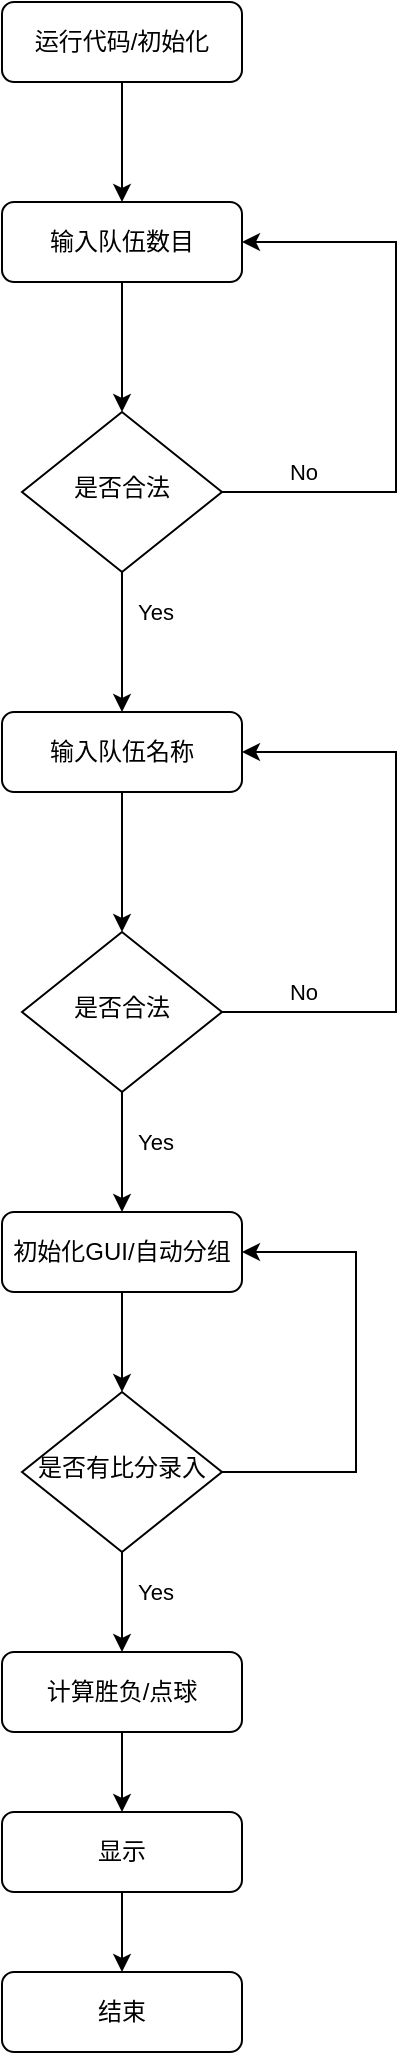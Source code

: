 <mxfile version="14.5.7" type="github">
  <diagram id="C5RBs43oDa-KdzZeNtuy" name="Page-1">
    <mxGraphModel dx="865" dy="488" grid="1" gridSize="10" guides="1" tooltips="1" connect="1" arrows="1" fold="1" page="1" pageScale="1" pageWidth="827" pageHeight="1169" math="0" shadow="0">
      <root>
        <mxCell id="WIyWlLk6GJQsqaUBKTNV-0" />
        <mxCell id="WIyWlLk6GJQsqaUBKTNV-1" parent="WIyWlLk6GJQsqaUBKTNV-0" />
        <mxCell id="cvyIOPh3GwnWPAFgHhHW-3" value="" style="edgeStyle=orthogonalEdgeStyle;rounded=0;orthogonalLoop=1;jettySize=auto;html=1;" parent="WIyWlLk6GJQsqaUBKTNV-1" source="WIyWlLk6GJQsqaUBKTNV-3" target="cvyIOPh3GwnWPAFgHhHW-0" edge="1">
          <mxGeometry relative="1" as="geometry" />
        </mxCell>
        <mxCell id="WIyWlLk6GJQsqaUBKTNV-3" value="运行代码/初始化" style="rounded=1;whiteSpace=wrap;html=1;fontSize=12;glass=0;strokeWidth=1;shadow=0;" parent="WIyWlLk6GJQsqaUBKTNV-1" vertex="1">
          <mxGeometry x="283" y="15" width="120" height="40" as="geometry" />
        </mxCell>
        <mxCell id="cvyIOPh3GwnWPAFgHhHW-9" value="" style="edgeStyle=orthogonalEdgeStyle;rounded=0;orthogonalLoop=1;jettySize=auto;html=1;" parent="WIyWlLk6GJQsqaUBKTNV-1" source="WIyWlLk6GJQsqaUBKTNV-6" target="cvyIOPh3GwnWPAFgHhHW-8" edge="1">
          <mxGeometry relative="1" as="geometry" />
        </mxCell>
        <mxCell id="0Tj7AunDIOfSnBcaHioP-1" value="" style="edgeStyle=orthogonalEdgeStyle;rounded=0;orthogonalLoop=1;jettySize=auto;html=1;strokeWidth=1;entryX=1;entryY=0.5;entryDx=0;entryDy=0;" edge="1" parent="WIyWlLk6GJQsqaUBKTNV-1" source="WIyWlLk6GJQsqaUBKTNV-6" target="cvyIOPh3GwnWPAFgHhHW-0">
          <mxGeometry relative="1" as="geometry">
            <mxPoint x="463" y="260" as="targetPoint" />
            <Array as="points">
              <mxPoint x="480" y="260" />
              <mxPoint x="480" y="135" />
            </Array>
          </mxGeometry>
        </mxCell>
        <mxCell id="WIyWlLk6GJQsqaUBKTNV-6" value="是否合法" style="rhombus;whiteSpace=wrap;html=1;shadow=0;fontFamily=Helvetica;fontSize=12;align=center;strokeWidth=1;spacing=6;spacingTop=-4;" parent="WIyWlLk6GJQsqaUBKTNV-1" vertex="1">
          <mxGeometry x="293" y="220" width="100" height="80" as="geometry" />
        </mxCell>
        <mxCell id="cvyIOPh3GwnWPAFgHhHW-22" value="" style="edgeStyle=orthogonalEdgeStyle;rounded=0;orthogonalLoop=1;jettySize=auto;html=1;" parent="WIyWlLk6GJQsqaUBKTNV-1" source="WIyWlLk6GJQsqaUBKTNV-11" target="cvyIOPh3GwnWPAFgHhHW-18" edge="1">
          <mxGeometry relative="1" as="geometry" />
        </mxCell>
        <mxCell id="WIyWlLk6GJQsqaUBKTNV-11" value="计算胜负/点球" style="rounded=1;whiteSpace=wrap;html=1;fontSize=12;glass=0;strokeWidth=1;shadow=0;" parent="WIyWlLk6GJQsqaUBKTNV-1" vertex="1">
          <mxGeometry x="283" y="840" width="120" height="40" as="geometry" />
        </mxCell>
        <mxCell id="cvyIOPh3GwnWPAFgHhHW-4" value="" style="edgeStyle=orthogonalEdgeStyle;rounded=0;orthogonalLoop=1;jettySize=auto;html=1;" parent="WIyWlLk6GJQsqaUBKTNV-1" source="cvyIOPh3GwnWPAFgHhHW-0" target="WIyWlLk6GJQsqaUBKTNV-6" edge="1">
          <mxGeometry relative="1" as="geometry" />
        </mxCell>
        <mxCell id="cvyIOPh3GwnWPAFgHhHW-0" value="输入队伍数目" style="rounded=1;whiteSpace=wrap;html=1;fontSize=12;glass=0;strokeWidth=1;shadow=0;" parent="WIyWlLk6GJQsqaUBKTNV-1" vertex="1">
          <mxGeometry x="283" y="115" width="120" height="40" as="geometry" />
        </mxCell>
        <mxCell id="cvyIOPh3GwnWPAFgHhHW-13" value="" style="edgeStyle=orthogonalEdgeStyle;rounded=0;orthogonalLoop=1;jettySize=auto;html=1;" parent="WIyWlLk6GJQsqaUBKTNV-1" source="cvyIOPh3GwnWPAFgHhHW-6" target="cvyIOPh3GwnWPAFgHhHW-11" edge="1">
          <mxGeometry relative="1" as="geometry" />
        </mxCell>
        <mxCell id="0Tj7AunDIOfSnBcaHioP-6" value="" style="edgeStyle=orthogonalEdgeStyle;rounded=0;orthogonalLoop=1;jettySize=auto;html=1;strokeWidth=1;entryX=1;entryY=0.5;entryDx=0;entryDy=0;" edge="1" parent="WIyWlLk6GJQsqaUBKTNV-1" source="cvyIOPh3GwnWPAFgHhHW-6" target="cvyIOPh3GwnWPAFgHhHW-8">
          <mxGeometry relative="1" as="geometry">
            <mxPoint x="463" y="520" as="targetPoint" />
            <Array as="points">
              <mxPoint x="480" y="520" />
              <mxPoint x="480" y="390" />
            </Array>
          </mxGeometry>
        </mxCell>
        <mxCell id="cvyIOPh3GwnWPAFgHhHW-6" value="是否合法" style="rhombus;whiteSpace=wrap;html=1;shadow=0;fontFamily=Helvetica;fontSize=12;align=center;strokeWidth=1;spacing=6;spacingTop=-4;" parent="WIyWlLk6GJQsqaUBKTNV-1" vertex="1">
          <mxGeometry x="293" y="480" width="100" height="80" as="geometry" />
        </mxCell>
        <mxCell id="cvyIOPh3GwnWPAFgHhHW-7" value="" style="edgeStyle=orthogonalEdgeStyle;rounded=0;orthogonalLoop=1;jettySize=auto;html=1;" parent="WIyWlLk6GJQsqaUBKTNV-1" source="cvyIOPh3GwnWPAFgHhHW-8" target="cvyIOPh3GwnWPAFgHhHW-6" edge="1">
          <mxGeometry relative="1" as="geometry" />
        </mxCell>
        <mxCell id="cvyIOPh3GwnWPAFgHhHW-8" value="输入队伍名称" style="rounded=1;whiteSpace=wrap;html=1;fontSize=12;glass=0;strokeWidth=1;shadow=0;" parent="WIyWlLk6GJQsqaUBKTNV-1" vertex="1">
          <mxGeometry x="283" y="370" width="120" height="40" as="geometry" />
        </mxCell>
        <mxCell id="cvyIOPh3GwnWPAFgHhHW-14" value="" style="edgeStyle=orthogonalEdgeStyle;rounded=0;orthogonalLoop=1;jettySize=auto;html=1;" parent="WIyWlLk6GJQsqaUBKTNV-1" source="cvyIOPh3GwnWPAFgHhHW-11" target="cvyIOPh3GwnWPAFgHhHW-12" edge="1">
          <mxGeometry relative="1" as="geometry" />
        </mxCell>
        <mxCell id="cvyIOPh3GwnWPAFgHhHW-11" value="初始化GUI/自动分组" style="rounded=1;whiteSpace=wrap;html=1;fontSize=12;glass=0;strokeWidth=1;shadow=0;" parent="WIyWlLk6GJQsqaUBKTNV-1" vertex="1">
          <mxGeometry x="283" y="620" width="120" height="40" as="geometry" />
        </mxCell>
        <mxCell id="cvyIOPh3GwnWPAFgHhHW-16" value="" style="edgeStyle=orthogonalEdgeStyle;rounded=0;orthogonalLoop=1;jettySize=auto;html=1;entryX=1;entryY=0.5;entryDx=0;entryDy=0;" parent="WIyWlLk6GJQsqaUBKTNV-1" source="cvyIOPh3GwnWPAFgHhHW-12" target="cvyIOPh3GwnWPAFgHhHW-11" edge="1">
          <mxGeometry relative="1" as="geometry">
            <mxPoint x="463.0" y="750.0" as="targetPoint" />
            <Array as="points">
              <mxPoint x="460" y="750" />
              <mxPoint x="460" y="640" />
            </Array>
          </mxGeometry>
        </mxCell>
        <mxCell id="cvyIOPh3GwnWPAFgHhHW-21" value="" style="edgeStyle=orthogonalEdgeStyle;rounded=0;orthogonalLoop=1;jettySize=auto;html=1;" parent="WIyWlLk6GJQsqaUBKTNV-1" source="cvyIOPh3GwnWPAFgHhHW-12" target="WIyWlLk6GJQsqaUBKTNV-11" edge="1">
          <mxGeometry relative="1" as="geometry" />
        </mxCell>
        <mxCell id="cvyIOPh3GwnWPAFgHhHW-12" value="是否有比分录入" style="rhombus;whiteSpace=wrap;html=1;shadow=0;fontFamily=Helvetica;fontSize=12;align=center;strokeWidth=1;spacing=6;spacingTop=-4;" parent="WIyWlLk6GJQsqaUBKTNV-1" vertex="1">
          <mxGeometry x="293" y="710" width="100" height="80" as="geometry" />
        </mxCell>
        <mxCell id="0Tj7AunDIOfSnBcaHioP-10" value="" style="edgeStyle=orthogonalEdgeStyle;rounded=0;orthogonalLoop=1;jettySize=auto;html=1;strokeWidth=1;" edge="1" parent="WIyWlLk6GJQsqaUBKTNV-1" source="cvyIOPh3GwnWPAFgHhHW-18" target="0Tj7AunDIOfSnBcaHioP-9">
          <mxGeometry relative="1" as="geometry" />
        </mxCell>
        <mxCell id="cvyIOPh3GwnWPAFgHhHW-18" value="显示" style="rounded=1;whiteSpace=wrap;html=1;fontSize=12;glass=0;strokeWidth=1;shadow=0;" parent="WIyWlLk6GJQsqaUBKTNV-1" vertex="1">
          <mxGeometry x="283" y="920" width="120" height="40" as="geometry" />
        </mxCell>
        <mxCell id="0Tj7AunDIOfSnBcaHioP-2" value="&lt;span style=&quot;font-size: 11px ; background-color: rgb(255 , 255 , 255)&quot;&gt;Yes&lt;/span&gt;" style="text;html=1;strokeColor=none;fillColor=none;align=center;verticalAlign=middle;whiteSpace=wrap;rounded=0;" vertex="1" parent="WIyWlLk6GJQsqaUBKTNV-1">
          <mxGeometry x="340" y="310" width="40" height="20" as="geometry" />
        </mxCell>
        <mxCell id="0Tj7AunDIOfSnBcaHioP-3" value="&lt;span style=&quot;font-size: 11px ; background-color: rgb(255 , 255 , 255)&quot;&gt;No&lt;/span&gt;" style="text;html=1;strokeColor=none;fillColor=none;align=center;verticalAlign=middle;whiteSpace=wrap;rounded=0;" vertex="1" parent="WIyWlLk6GJQsqaUBKTNV-1">
          <mxGeometry x="414" y="240" width="40" height="20" as="geometry" />
        </mxCell>
        <mxCell id="0Tj7AunDIOfSnBcaHioP-4" value="&lt;span style=&quot;font-size: 11px ; background-color: rgb(255 , 255 , 255)&quot;&gt;Yes&lt;/span&gt;" style="text;html=1;strokeColor=none;fillColor=none;align=center;verticalAlign=middle;whiteSpace=wrap;rounded=0;" vertex="1" parent="WIyWlLk6GJQsqaUBKTNV-1">
          <mxGeometry x="340" y="575" width="40" height="20" as="geometry" />
        </mxCell>
        <mxCell id="0Tj7AunDIOfSnBcaHioP-7" value="&lt;span style=&quot;font-size: 11px ; background-color: rgb(255 , 255 , 255)&quot;&gt;No&lt;/span&gt;" style="text;html=1;strokeColor=none;fillColor=none;align=center;verticalAlign=middle;whiteSpace=wrap;rounded=0;" vertex="1" parent="WIyWlLk6GJQsqaUBKTNV-1">
          <mxGeometry x="414" y="500" width="40" height="20" as="geometry" />
        </mxCell>
        <mxCell id="0Tj7AunDIOfSnBcaHioP-8" value="&lt;span style=&quot;font-size: 11px ; background-color: rgb(255 , 255 , 255)&quot;&gt;Yes&lt;/span&gt;" style="text;html=1;strokeColor=none;fillColor=none;align=center;verticalAlign=middle;whiteSpace=wrap;rounded=0;" vertex="1" parent="WIyWlLk6GJQsqaUBKTNV-1">
          <mxGeometry x="340" y="800" width="40" height="20" as="geometry" />
        </mxCell>
        <mxCell id="0Tj7AunDIOfSnBcaHioP-9" value="结束" style="rounded=1;whiteSpace=wrap;html=1;fontSize=12;glass=0;strokeWidth=1;shadow=0;" vertex="1" parent="WIyWlLk6GJQsqaUBKTNV-1">
          <mxGeometry x="283" y="1000" width="120" height="40" as="geometry" />
        </mxCell>
      </root>
    </mxGraphModel>
  </diagram>
</mxfile>

